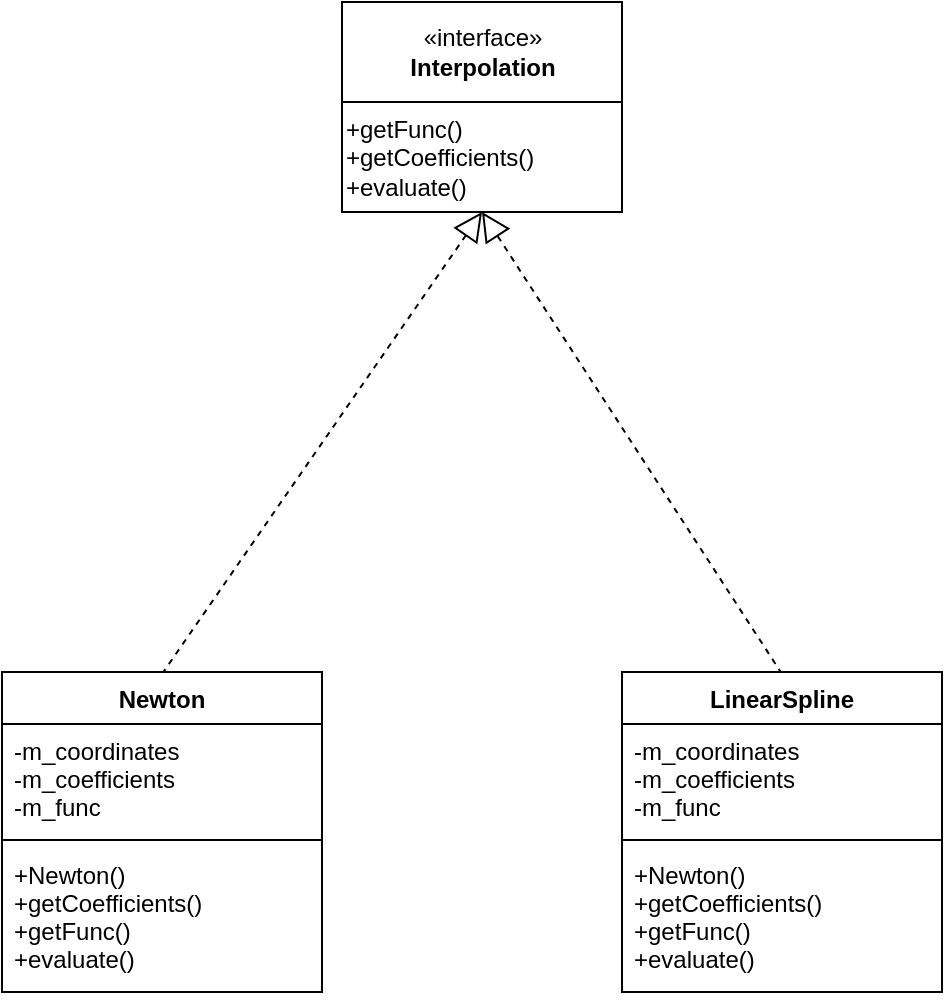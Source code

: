<mxfile version="10.7.0" type="device"><diagram id="9D4PbR2pki23S-OQvjjr" name="Page-1"><mxGraphModel dx="1607" dy="872" grid="1" gridSize="10" guides="1" tooltips="1" connect="1" arrows="1" fold="1" page="1" pageScale="1" pageWidth="827" pageHeight="1169" math="0" shadow="0"><root><mxCell id="0"/><mxCell id="1" parent="0"/><mxCell id="RbYmbNd08n3EtyF8gEvi-1" value="«interface»&lt;br&gt;&lt;b&gt;Interpolation&lt;/b&gt;&lt;br&gt;" style="html=1;" parent="1" vertex="1"><mxGeometry x="340" y="45" width="140" height="50" as="geometry"/></mxCell><mxCell id="RbYmbNd08n3EtyF8gEvi-2" value="&lt;div style=&quot;text-align: left&quot;&gt;&lt;span&gt;+getFunc()&lt;/span&gt;&lt;br&gt;&lt;/div&gt;&lt;div style=&quot;text-align: left&quot;&gt;&lt;span&gt;+getCoefficients()&lt;/span&gt;&lt;/div&gt;&lt;div style=&quot;text-align: left&quot;&gt;&lt;span&gt;+evaluate()&lt;/span&gt;&lt;/div&gt;&lt;div style=&quot;text-align: left&quot;&gt;&lt;/div&gt;" style="rounded=0;whiteSpace=wrap;html=1;labelPosition=center;verticalLabelPosition=middle;align=left;verticalAlign=middle;" parent="1" vertex="1"><mxGeometry x="340" y="95" width="140" height="55" as="geometry"/></mxCell><mxCell id="RbYmbNd08n3EtyF8gEvi-8" value="" style="endArrow=block;dashed=1;endFill=0;endSize=12;html=1;exitX=0.5;exitY=0;exitDx=0;exitDy=0;entryX=0.5;entryY=1;entryDx=0;entryDy=0;" parent="1" target="RbYmbNd08n3EtyF8gEvi-2" edge="1"><mxGeometry width="160" relative="1" as="geometry"><mxPoint x="250" y="381" as="sourcePoint"/><mxPoint x="240" y="370" as="targetPoint"/></mxGeometry></mxCell><mxCell id="RbYmbNd08n3EtyF8gEvi-19" value="" style="endArrow=block;dashed=1;endFill=0;endSize=12;html=1;exitX=0.5;exitY=0;exitDx=0;exitDy=0;" parent="1" edge="1"><mxGeometry width="160" relative="1" as="geometry"><mxPoint x="560" y="381" as="sourcePoint"/><mxPoint x="410" y="150" as="targetPoint"/></mxGeometry></mxCell><mxCell id="QxrNB7wK_xoHZQ6PovJR-6" value="Newton" style="swimlane;fontStyle=1;align=center;verticalAlign=top;childLayout=stackLayout;horizontal=1;startSize=26;horizontalStack=0;resizeParent=1;resizeParentMax=0;resizeLast=0;collapsible=1;marginBottom=0;" vertex="1" parent="1"><mxGeometry x="170" y="380" width="160" height="160" as="geometry"/></mxCell><mxCell id="QxrNB7wK_xoHZQ6PovJR-7" value="-m_coordinates&#10;-m_coefficients&#10;-m_func" style="text;strokeColor=none;fillColor=none;align=left;verticalAlign=top;spacingLeft=4;spacingRight=4;overflow=hidden;rotatable=0;points=[[0,0.5],[1,0.5]];portConstraint=eastwest;" vertex="1" parent="QxrNB7wK_xoHZQ6PovJR-6"><mxGeometry y="26" width="160" height="54" as="geometry"/></mxCell><mxCell id="QxrNB7wK_xoHZQ6PovJR-8" value="" style="line;strokeWidth=1;fillColor=none;align=left;verticalAlign=middle;spacingTop=-1;spacingLeft=3;spacingRight=3;rotatable=0;labelPosition=right;points=[];portConstraint=eastwest;" vertex="1" parent="QxrNB7wK_xoHZQ6PovJR-6"><mxGeometry y="80" width="160" height="8" as="geometry"/></mxCell><mxCell id="QxrNB7wK_xoHZQ6PovJR-9" value="+Newton()&#10;+getCoefficients()&#10;+getFunc()&#10;+evaluate()&#10;" style="text;strokeColor=none;fillColor=none;align=left;verticalAlign=top;spacingLeft=4;spacingRight=4;overflow=hidden;rotatable=0;points=[[0,0.5],[1,0.5]];portConstraint=eastwest;" vertex="1" parent="QxrNB7wK_xoHZQ6PovJR-6"><mxGeometry y="88" width="160" height="72" as="geometry"/></mxCell><mxCell id="QxrNB7wK_xoHZQ6PovJR-15" value="LinearSpline" style="swimlane;fontStyle=1;align=center;verticalAlign=top;childLayout=stackLayout;horizontal=1;startSize=26;horizontalStack=0;resizeParent=1;resizeParentMax=0;resizeLast=0;collapsible=1;marginBottom=0;" vertex="1" parent="1"><mxGeometry x="480" y="380" width="160" height="160" as="geometry"/></mxCell><mxCell id="QxrNB7wK_xoHZQ6PovJR-16" value="-m_coordinates&#10;-m_coefficients&#10;-m_func" style="text;strokeColor=none;fillColor=none;align=left;verticalAlign=top;spacingLeft=4;spacingRight=4;overflow=hidden;rotatable=0;points=[[0,0.5],[1,0.5]];portConstraint=eastwest;" vertex="1" parent="QxrNB7wK_xoHZQ6PovJR-15"><mxGeometry y="26" width="160" height="54" as="geometry"/></mxCell><mxCell id="QxrNB7wK_xoHZQ6PovJR-17" value="" style="line;strokeWidth=1;fillColor=none;align=left;verticalAlign=middle;spacingTop=-1;spacingLeft=3;spacingRight=3;rotatable=0;labelPosition=right;points=[];portConstraint=eastwest;" vertex="1" parent="QxrNB7wK_xoHZQ6PovJR-15"><mxGeometry y="80" width="160" height="8" as="geometry"/></mxCell><mxCell id="QxrNB7wK_xoHZQ6PovJR-18" value="+Newton()&#10;+getCoefficients()&#10;+getFunc()&#10;+evaluate()&#10;" style="text;strokeColor=none;fillColor=none;align=left;verticalAlign=top;spacingLeft=4;spacingRight=4;overflow=hidden;rotatable=0;points=[[0,0.5],[1,0.5]];portConstraint=eastwest;" vertex="1" parent="QxrNB7wK_xoHZQ6PovJR-15"><mxGeometry y="88" width="160" height="72" as="geometry"/></mxCell></root></mxGraphModel></diagram></mxfile>